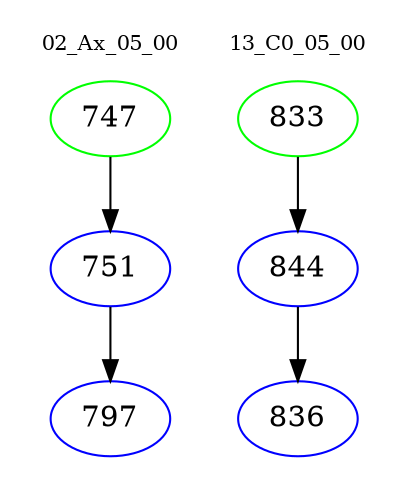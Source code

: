 digraph{
subgraph cluster_0 {
color = white
label = "02_Ax_05_00";
fontsize=10;
T0_747 [label="747", color="green"]
T0_747 -> T0_751 [color="black"]
T0_751 [label="751", color="blue"]
T0_751 -> T0_797 [color="black"]
T0_797 [label="797", color="blue"]
}
subgraph cluster_1 {
color = white
label = "13_C0_05_00";
fontsize=10;
T1_833 [label="833", color="green"]
T1_833 -> T1_844 [color="black"]
T1_844 [label="844", color="blue"]
T1_844 -> T1_836 [color="black"]
T1_836 [label="836", color="blue"]
}
}
